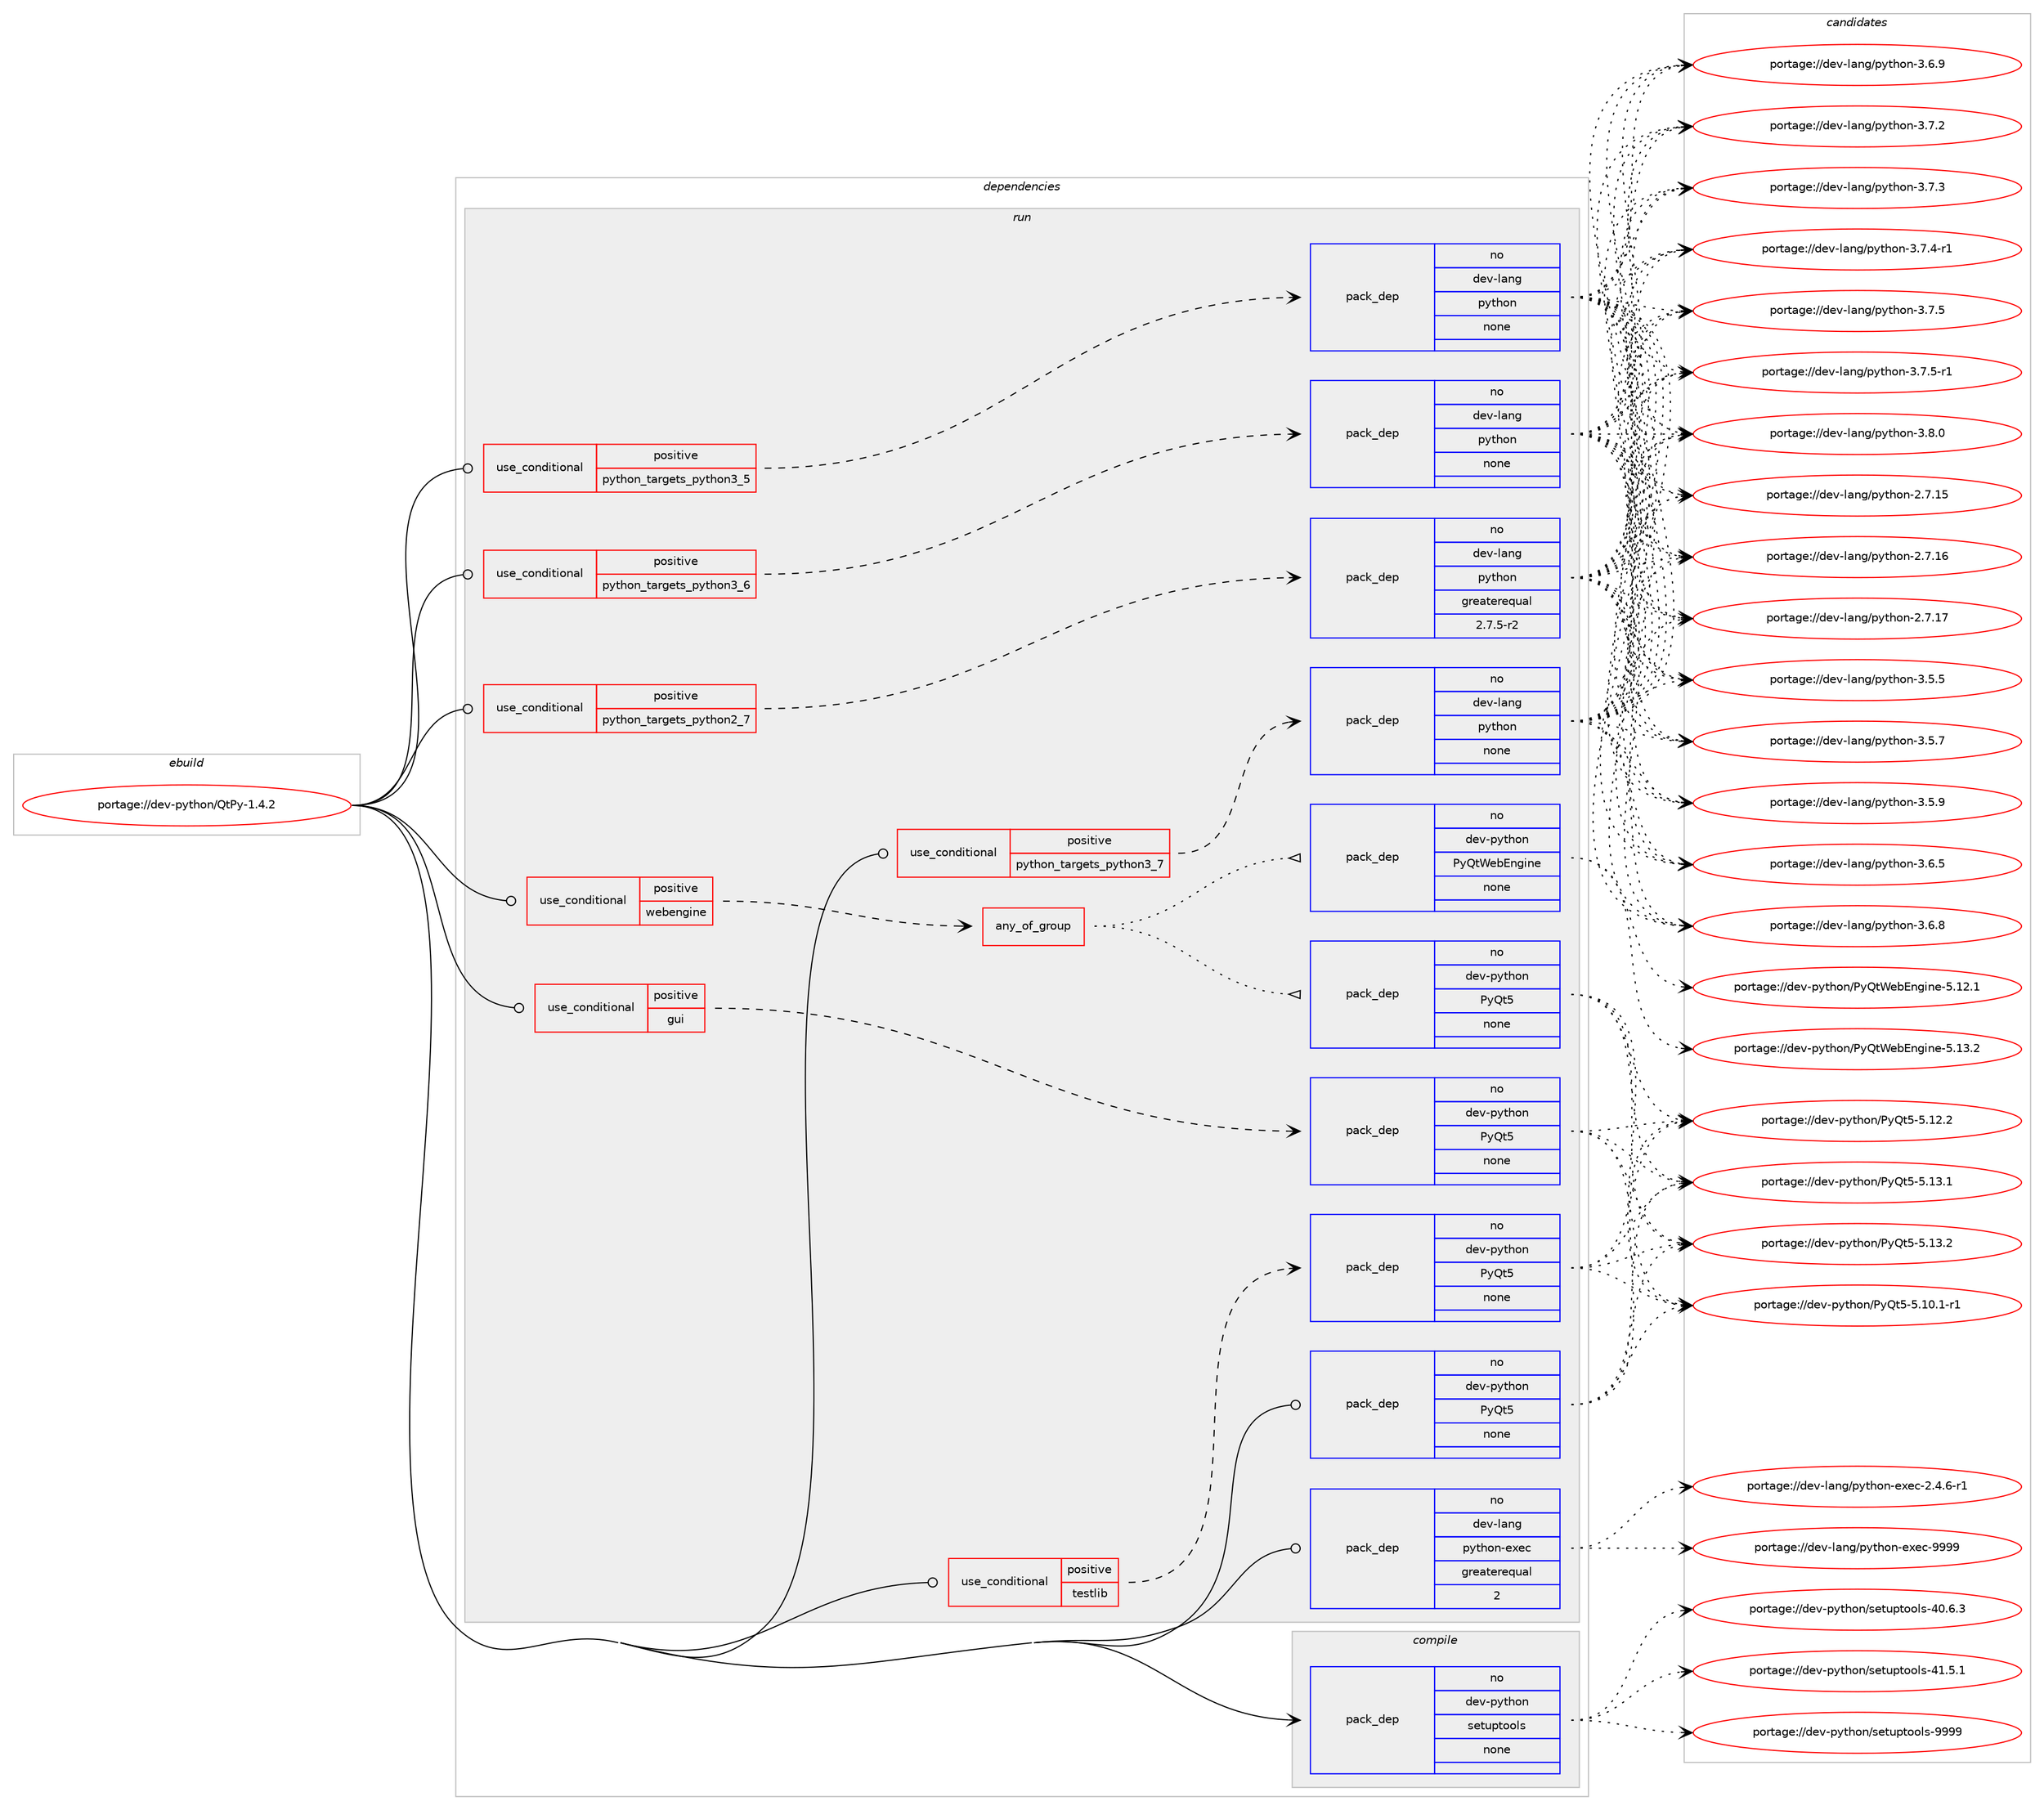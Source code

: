 digraph prolog {

# *************
# Graph options
# *************

newrank=true;
concentrate=true;
compound=true;
graph [rankdir=LR,fontname=Helvetica,fontsize=10,ranksep=1.5];#, ranksep=2.5, nodesep=0.2];
edge  [arrowhead=vee];
node  [fontname=Helvetica,fontsize=10];

# **********
# The ebuild
# **********

subgraph cluster_leftcol {
color=gray;
rank=same;
label=<<i>ebuild</i>>;
id [label="portage://dev-python/QtPy-1.4.2", color=red, width=4, href="../dev-python/QtPy-1.4.2.svg"];
}

# ****************
# The dependencies
# ****************

subgraph cluster_midcol {
color=gray;
label=<<i>dependencies</i>>;
subgraph cluster_compile {
fillcolor="#eeeeee";
style=filled;
label=<<i>compile</i>>;
subgraph pack99862 {
dependency128330 [label=<<TABLE BORDER="0" CELLBORDER="1" CELLSPACING="0" CELLPADDING="4" WIDTH="220"><TR><TD ROWSPAN="6" CELLPADDING="30">pack_dep</TD></TR><TR><TD WIDTH="110">no</TD></TR><TR><TD>dev-python</TD></TR><TR><TD>setuptools</TD></TR><TR><TD>none</TD></TR><TR><TD></TD></TR></TABLE>>, shape=none, color=blue];
}
id:e -> dependency128330:w [weight=20,style="solid",arrowhead="vee"];
}
subgraph cluster_compileandrun {
fillcolor="#eeeeee";
style=filled;
label=<<i>compile and run</i>>;
}
subgraph cluster_run {
fillcolor="#eeeeee";
style=filled;
label=<<i>run</i>>;
subgraph cond25166 {
dependency128331 [label=<<TABLE BORDER="0" CELLBORDER="1" CELLSPACING="0" CELLPADDING="4"><TR><TD ROWSPAN="3" CELLPADDING="10">use_conditional</TD></TR><TR><TD>positive</TD></TR><TR><TD>gui</TD></TR></TABLE>>, shape=none, color=red];
subgraph pack99863 {
dependency128332 [label=<<TABLE BORDER="0" CELLBORDER="1" CELLSPACING="0" CELLPADDING="4" WIDTH="220"><TR><TD ROWSPAN="6" CELLPADDING="30">pack_dep</TD></TR><TR><TD WIDTH="110">no</TD></TR><TR><TD>dev-python</TD></TR><TR><TD>PyQt5</TD></TR><TR><TD>none</TD></TR><TR><TD></TD></TR></TABLE>>, shape=none, color=blue];
}
dependency128331:e -> dependency128332:w [weight=20,style="dashed",arrowhead="vee"];
}
id:e -> dependency128331:w [weight=20,style="solid",arrowhead="odot"];
subgraph cond25167 {
dependency128333 [label=<<TABLE BORDER="0" CELLBORDER="1" CELLSPACING="0" CELLPADDING="4"><TR><TD ROWSPAN="3" CELLPADDING="10">use_conditional</TD></TR><TR><TD>positive</TD></TR><TR><TD>python_targets_python2_7</TD></TR></TABLE>>, shape=none, color=red];
subgraph pack99864 {
dependency128334 [label=<<TABLE BORDER="0" CELLBORDER="1" CELLSPACING="0" CELLPADDING="4" WIDTH="220"><TR><TD ROWSPAN="6" CELLPADDING="30">pack_dep</TD></TR><TR><TD WIDTH="110">no</TD></TR><TR><TD>dev-lang</TD></TR><TR><TD>python</TD></TR><TR><TD>greaterequal</TD></TR><TR><TD>2.7.5-r2</TD></TR></TABLE>>, shape=none, color=blue];
}
dependency128333:e -> dependency128334:w [weight=20,style="dashed",arrowhead="vee"];
}
id:e -> dependency128333:w [weight=20,style="solid",arrowhead="odot"];
subgraph cond25168 {
dependency128335 [label=<<TABLE BORDER="0" CELLBORDER="1" CELLSPACING="0" CELLPADDING="4"><TR><TD ROWSPAN="3" CELLPADDING="10">use_conditional</TD></TR><TR><TD>positive</TD></TR><TR><TD>python_targets_python3_5</TD></TR></TABLE>>, shape=none, color=red];
subgraph pack99865 {
dependency128336 [label=<<TABLE BORDER="0" CELLBORDER="1" CELLSPACING="0" CELLPADDING="4" WIDTH="220"><TR><TD ROWSPAN="6" CELLPADDING="30">pack_dep</TD></TR><TR><TD WIDTH="110">no</TD></TR><TR><TD>dev-lang</TD></TR><TR><TD>python</TD></TR><TR><TD>none</TD></TR><TR><TD></TD></TR></TABLE>>, shape=none, color=blue];
}
dependency128335:e -> dependency128336:w [weight=20,style="dashed",arrowhead="vee"];
}
id:e -> dependency128335:w [weight=20,style="solid",arrowhead="odot"];
subgraph cond25169 {
dependency128337 [label=<<TABLE BORDER="0" CELLBORDER="1" CELLSPACING="0" CELLPADDING="4"><TR><TD ROWSPAN="3" CELLPADDING="10">use_conditional</TD></TR><TR><TD>positive</TD></TR><TR><TD>python_targets_python3_6</TD></TR></TABLE>>, shape=none, color=red];
subgraph pack99866 {
dependency128338 [label=<<TABLE BORDER="0" CELLBORDER="1" CELLSPACING="0" CELLPADDING="4" WIDTH="220"><TR><TD ROWSPAN="6" CELLPADDING="30">pack_dep</TD></TR><TR><TD WIDTH="110">no</TD></TR><TR><TD>dev-lang</TD></TR><TR><TD>python</TD></TR><TR><TD>none</TD></TR><TR><TD></TD></TR></TABLE>>, shape=none, color=blue];
}
dependency128337:e -> dependency128338:w [weight=20,style="dashed",arrowhead="vee"];
}
id:e -> dependency128337:w [weight=20,style="solid",arrowhead="odot"];
subgraph cond25170 {
dependency128339 [label=<<TABLE BORDER="0" CELLBORDER="1" CELLSPACING="0" CELLPADDING="4"><TR><TD ROWSPAN="3" CELLPADDING="10">use_conditional</TD></TR><TR><TD>positive</TD></TR><TR><TD>python_targets_python3_7</TD></TR></TABLE>>, shape=none, color=red];
subgraph pack99867 {
dependency128340 [label=<<TABLE BORDER="0" CELLBORDER="1" CELLSPACING="0" CELLPADDING="4" WIDTH="220"><TR><TD ROWSPAN="6" CELLPADDING="30">pack_dep</TD></TR><TR><TD WIDTH="110">no</TD></TR><TR><TD>dev-lang</TD></TR><TR><TD>python</TD></TR><TR><TD>none</TD></TR><TR><TD></TD></TR></TABLE>>, shape=none, color=blue];
}
dependency128339:e -> dependency128340:w [weight=20,style="dashed",arrowhead="vee"];
}
id:e -> dependency128339:w [weight=20,style="solid",arrowhead="odot"];
subgraph cond25171 {
dependency128341 [label=<<TABLE BORDER="0" CELLBORDER="1" CELLSPACING="0" CELLPADDING="4"><TR><TD ROWSPAN="3" CELLPADDING="10">use_conditional</TD></TR><TR><TD>positive</TD></TR><TR><TD>testlib</TD></TR></TABLE>>, shape=none, color=red];
subgraph pack99868 {
dependency128342 [label=<<TABLE BORDER="0" CELLBORDER="1" CELLSPACING="0" CELLPADDING="4" WIDTH="220"><TR><TD ROWSPAN="6" CELLPADDING="30">pack_dep</TD></TR><TR><TD WIDTH="110">no</TD></TR><TR><TD>dev-python</TD></TR><TR><TD>PyQt5</TD></TR><TR><TD>none</TD></TR><TR><TD></TD></TR></TABLE>>, shape=none, color=blue];
}
dependency128341:e -> dependency128342:w [weight=20,style="dashed",arrowhead="vee"];
}
id:e -> dependency128341:w [weight=20,style="solid",arrowhead="odot"];
subgraph cond25172 {
dependency128343 [label=<<TABLE BORDER="0" CELLBORDER="1" CELLSPACING="0" CELLPADDING="4"><TR><TD ROWSPAN="3" CELLPADDING="10">use_conditional</TD></TR><TR><TD>positive</TD></TR><TR><TD>webengine</TD></TR></TABLE>>, shape=none, color=red];
subgraph any3237 {
dependency128344 [label=<<TABLE BORDER="0" CELLBORDER="1" CELLSPACING="0" CELLPADDING="4"><TR><TD CELLPADDING="10">any_of_group</TD></TR></TABLE>>, shape=none, color=red];subgraph pack99869 {
dependency128345 [label=<<TABLE BORDER="0" CELLBORDER="1" CELLSPACING="0" CELLPADDING="4" WIDTH="220"><TR><TD ROWSPAN="6" CELLPADDING="30">pack_dep</TD></TR><TR><TD WIDTH="110">no</TD></TR><TR><TD>dev-python</TD></TR><TR><TD>PyQtWebEngine</TD></TR><TR><TD>none</TD></TR><TR><TD></TD></TR></TABLE>>, shape=none, color=blue];
}
dependency128344:e -> dependency128345:w [weight=20,style="dotted",arrowhead="oinv"];
subgraph pack99870 {
dependency128346 [label=<<TABLE BORDER="0" CELLBORDER="1" CELLSPACING="0" CELLPADDING="4" WIDTH="220"><TR><TD ROWSPAN="6" CELLPADDING="30">pack_dep</TD></TR><TR><TD WIDTH="110">no</TD></TR><TR><TD>dev-python</TD></TR><TR><TD>PyQt5</TD></TR><TR><TD>none</TD></TR><TR><TD></TD></TR></TABLE>>, shape=none, color=blue];
}
dependency128344:e -> dependency128346:w [weight=20,style="dotted",arrowhead="oinv"];
}
dependency128343:e -> dependency128344:w [weight=20,style="dashed",arrowhead="vee"];
}
id:e -> dependency128343:w [weight=20,style="solid",arrowhead="odot"];
subgraph pack99871 {
dependency128347 [label=<<TABLE BORDER="0" CELLBORDER="1" CELLSPACING="0" CELLPADDING="4" WIDTH="220"><TR><TD ROWSPAN="6" CELLPADDING="30">pack_dep</TD></TR><TR><TD WIDTH="110">no</TD></TR><TR><TD>dev-lang</TD></TR><TR><TD>python-exec</TD></TR><TR><TD>greaterequal</TD></TR><TR><TD>2</TD></TR></TABLE>>, shape=none, color=blue];
}
id:e -> dependency128347:w [weight=20,style="solid",arrowhead="odot"];
subgraph pack99872 {
dependency128348 [label=<<TABLE BORDER="0" CELLBORDER="1" CELLSPACING="0" CELLPADDING="4" WIDTH="220"><TR><TD ROWSPAN="6" CELLPADDING="30">pack_dep</TD></TR><TR><TD WIDTH="110">no</TD></TR><TR><TD>dev-python</TD></TR><TR><TD>PyQt5</TD></TR><TR><TD>none</TD></TR><TR><TD></TD></TR></TABLE>>, shape=none, color=blue];
}
id:e -> dependency128348:w [weight=20,style="solid",arrowhead="odot"];
}
}

# **************
# The candidates
# **************

subgraph cluster_choices {
rank=same;
color=gray;
label=<<i>candidates</i>>;

subgraph choice99862 {
color=black;
nodesep=1;
choiceportage100101118451121211161041111104711510111611711211611111110811545524846544651 [label="portage://dev-python/setuptools-40.6.3", color=red, width=4,href="../dev-python/setuptools-40.6.3.svg"];
choiceportage100101118451121211161041111104711510111611711211611111110811545524946534649 [label="portage://dev-python/setuptools-41.5.1", color=red, width=4,href="../dev-python/setuptools-41.5.1.svg"];
choiceportage10010111845112121116104111110471151011161171121161111111081154557575757 [label="portage://dev-python/setuptools-9999", color=red, width=4,href="../dev-python/setuptools-9999.svg"];
dependency128330:e -> choiceportage100101118451121211161041111104711510111611711211611111110811545524846544651:w [style=dotted,weight="100"];
dependency128330:e -> choiceportage100101118451121211161041111104711510111611711211611111110811545524946534649:w [style=dotted,weight="100"];
dependency128330:e -> choiceportage10010111845112121116104111110471151011161171121161111111081154557575757:w [style=dotted,weight="100"];
}
subgraph choice99863 {
color=black;
nodesep=1;
choiceportage1001011184511212111610411111047801218111653455346494846494511449 [label="portage://dev-python/PyQt5-5.10.1-r1", color=red, width=4,href="../dev-python/PyQt5-5.10.1-r1.svg"];
choiceportage100101118451121211161041111104780121811165345534649504650 [label="portage://dev-python/PyQt5-5.12.2", color=red, width=4,href="../dev-python/PyQt5-5.12.2.svg"];
choiceportage100101118451121211161041111104780121811165345534649514649 [label="portage://dev-python/PyQt5-5.13.1", color=red, width=4,href="../dev-python/PyQt5-5.13.1.svg"];
choiceportage100101118451121211161041111104780121811165345534649514650 [label="portage://dev-python/PyQt5-5.13.2", color=red, width=4,href="../dev-python/PyQt5-5.13.2.svg"];
dependency128332:e -> choiceportage1001011184511212111610411111047801218111653455346494846494511449:w [style=dotted,weight="100"];
dependency128332:e -> choiceportage100101118451121211161041111104780121811165345534649504650:w [style=dotted,weight="100"];
dependency128332:e -> choiceportage100101118451121211161041111104780121811165345534649514649:w [style=dotted,weight="100"];
dependency128332:e -> choiceportage100101118451121211161041111104780121811165345534649514650:w [style=dotted,weight="100"];
}
subgraph choice99864 {
color=black;
nodesep=1;
choiceportage10010111845108971101034711212111610411111045504655464953 [label="portage://dev-lang/python-2.7.15", color=red, width=4,href="../dev-lang/python-2.7.15.svg"];
choiceportage10010111845108971101034711212111610411111045504655464954 [label="portage://dev-lang/python-2.7.16", color=red, width=4,href="../dev-lang/python-2.7.16.svg"];
choiceportage10010111845108971101034711212111610411111045504655464955 [label="portage://dev-lang/python-2.7.17", color=red, width=4,href="../dev-lang/python-2.7.17.svg"];
choiceportage100101118451089711010347112121116104111110455146534653 [label="portage://dev-lang/python-3.5.5", color=red, width=4,href="../dev-lang/python-3.5.5.svg"];
choiceportage100101118451089711010347112121116104111110455146534655 [label="portage://dev-lang/python-3.5.7", color=red, width=4,href="../dev-lang/python-3.5.7.svg"];
choiceportage100101118451089711010347112121116104111110455146534657 [label="portage://dev-lang/python-3.5.9", color=red, width=4,href="../dev-lang/python-3.5.9.svg"];
choiceportage100101118451089711010347112121116104111110455146544653 [label="portage://dev-lang/python-3.6.5", color=red, width=4,href="../dev-lang/python-3.6.5.svg"];
choiceportage100101118451089711010347112121116104111110455146544656 [label="portage://dev-lang/python-3.6.8", color=red, width=4,href="../dev-lang/python-3.6.8.svg"];
choiceportage100101118451089711010347112121116104111110455146544657 [label="portage://dev-lang/python-3.6.9", color=red, width=4,href="../dev-lang/python-3.6.9.svg"];
choiceportage100101118451089711010347112121116104111110455146554650 [label="portage://dev-lang/python-3.7.2", color=red, width=4,href="../dev-lang/python-3.7.2.svg"];
choiceportage100101118451089711010347112121116104111110455146554651 [label="portage://dev-lang/python-3.7.3", color=red, width=4,href="../dev-lang/python-3.7.3.svg"];
choiceportage1001011184510897110103471121211161041111104551465546524511449 [label="portage://dev-lang/python-3.7.4-r1", color=red, width=4,href="../dev-lang/python-3.7.4-r1.svg"];
choiceportage100101118451089711010347112121116104111110455146554653 [label="portage://dev-lang/python-3.7.5", color=red, width=4,href="../dev-lang/python-3.7.5.svg"];
choiceportage1001011184510897110103471121211161041111104551465546534511449 [label="portage://dev-lang/python-3.7.5-r1", color=red, width=4,href="../dev-lang/python-3.7.5-r1.svg"];
choiceportage100101118451089711010347112121116104111110455146564648 [label="portage://dev-lang/python-3.8.0", color=red, width=4,href="../dev-lang/python-3.8.0.svg"];
dependency128334:e -> choiceportage10010111845108971101034711212111610411111045504655464953:w [style=dotted,weight="100"];
dependency128334:e -> choiceportage10010111845108971101034711212111610411111045504655464954:w [style=dotted,weight="100"];
dependency128334:e -> choiceportage10010111845108971101034711212111610411111045504655464955:w [style=dotted,weight="100"];
dependency128334:e -> choiceportage100101118451089711010347112121116104111110455146534653:w [style=dotted,weight="100"];
dependency128334:e -> choiceportage100101118451089711010347112121116104111110455146534655:w [style=dotted,weight="100"];
dependency128334:e -> choiceportage100101118451089711010347112121116104111110455146534657:w [style=dotted,weight="100"];
dependency128334:e -> choiceportage100101118451089711010347112121116104111110455146544653:w [style=dotted,weight="100"];
dependency128334:e -> choiceportage100101118451089711010347112121116104111110455146544656:w [style=dotted,weight="100"];
dependency128334:e -> choiceportage100101118451089711010347112121116104111110455146544657:w [style=dotted,weight="100"];
dependency128334:e -> choiceportage100101118451089711010347112121116104111110455146554650:w [style=dotted,weight="100"];
dependency128334:e -> choiceportage100101118451089711010347112121116104111110455146554651:w [style=dotted,weight="100"];
dependency128334:e -> choiceportage1001011184510897110103471121211161041111104551465546524511449:w [style=dotted,weight="100"];
dependency128334:e -> choiceportage100101118451089711010347112121116104111110455146554653:w [style=dotted,weight="100"];
dependency128334:e -> choiceportage1001011184510897110103471121211161041111104551465546534511449:w [style=dotted,weight="100"];
dependency128334:e -> choiceportage100101118451089711010347112121116104111110455146564648:w [style=dotted,weight="100"];
}
subgraph choice99865 {
color=black;
nodesep=1;
choiceportage10010111845108971101034711212111610411111045504655464953 [label="portage://dev-lang/python-2.7.15", color=red, width=4,href="../dev-lang/python-2.7.15.svg"];
choiceportage10010111845108971101034711212111610411111045504655464954 [label="portage://dev-lang/python-2.7.16", color=red, width=4,href="../dev-lang/python-2.7.16.svg"];
choiceportage10010111845108971101034711212111610411111045504655464955 [label="portage://dev-lang/python-2.7.17", color=red, width=4,href="../dev-lang/python-2.7.17.svg"];
choiceportage100101118451089711010347112121116104111110455146534653 [label="portage://dev-lang/python-3.5.5", color=red, width=4,href="../dev-lang/python-3.5.5.svg"];
choiceportage100101118451089711010347112121116104111110455146534655 [label="portage://dev-lang/python-3.5.7", color=red, width=4,href="../dev-lang/python-3.5.7.svg"];
choiceportage100101118451089711010347112121116104111110455146534657 [label="portage://dev-lang/python-3.5.9", color=red, width=4,href="../dev-lang/python-3.5.9.svg"];
choiceportage100101118451089711010347112121116104111110455146544653 [label="portage://dev-lang/python-3.6.5", color=red, width=4,href="../dev-lang/python-3.6.5.svg"];
choiceportage100101118451089711010347112121116104111110455146544656 [label="portage://dev-lang/python-3.6.8", color=red, width=4,href="../dev-lang/python-3.6.8.svg"];
choiceportage100101118451089711010347112121116104111110455146544657 [label="portage://dev-lang/python-3.6.9", color=red, width=4,href="../dev-lang/python-3.6.9.svg"];
choiceportage100101118451089711010347112121116104111110455146554650 [label="portage://dev-lang/python-3.7.2", color=red, width=4,href="../dev-lang/python-3.7.2.svg"];
choiceportage100101118451089711010347112121116104111110455146554651 [label="portage://dev-lang/python-3.7.3", color=red, width=4,href="../dev-lang/python-3.7.3.svg"];
choiceportage1001011184510897110103471121211161041111104551465546524511449 [label="portage://dev-lang/python-3.7.4-r1", color=red, width=4,href="../dev-lang/python-3.7.4-r1.svg"];
choiceportage100101118451089711010347112121116104111110455146554653 [label="portage://dev-lang/python-3.7.5", color=red, width=4,href="../dev-lang/python-3.7.5.svg"];
choiceportage1001011184510897110103471121211161041111104551465546534511449 [label="portage://dev-lang/python-3.7.5-r1", color=red, width=4,href="../dev-lang/python-3.7.5-r1.svg"];
choiceportage100101118451089711010347112121116104111110455146564648 [label="portage://dev-lang/python-3.8.0", color=red, width=4,href="../dev-lang/python-3.8.0.svg"];
dependency128336:e -> choiceportage10010111845108971101034711212111610411111045504655464953:w [style=dotted,weight="100"];
dependency128336:e -> choiceportage10010111845108971101034711212111610411111045504655464954:w [style=dotted,weight="100"];
dependency128336:e -> choiceportage10010111845108971101034711212111610411111045504655464955:w [style=dotted,weight="100"];
dependency128336:e -> choiceportage100101118451089711010347112121116104111110455146534653:w [style=dotted,weight="100"];
dependency128336:e -> choiceportage100101118451089711010347112121116104111110455146534655:w [style=dotted,weight="100"];
dependency128336:e -> choiceportage100101118451089711010347112121116104111110455146534657:w [style=dotted,weight="100"];
dependency128336:e -> choiceportage100101118451089711010347112121116104111110455146544653:w [style=dotted,weight="100"];
dependency128336:e -> choiceportage100101118451089711010347112121116104111110455146544656:w [style=dotted,weight="100"];
dependency128336:e -> choiceportage100101118451089711010347112121116104111110455146544657:w [style=dotted,weight="100"];
dependency128336:e -> choiceportage100101118451089711010347112121116104111110455146554650:w [style=dotted,weight="100"];
dependency128336:e -> choiceportage100101118451089711010347112121116104111110455146554651:w [style=dotted,weight="100"];
dependency128336:e -> choiceportage1001011184510897110103471121211161041111104551465546524511449:w [style=dotted,weight="100"];
dependency128336:e -> choiceportage100101118451089711010347112121116104111110455146554653:w [style=dotted,weight="100"];
dependency128336:e -> choiceportage1001011184510897110103471121211161041111104551465546534511449:w [style=dotted,weight="100"];
dependency128336:e -> choiceportage100101118451089711010347112121116104111110455146564648:w [style=dotted,weight="100"];
}
subgraph choice99866 {
color=black;
nodesep=1;
choiceportage10010111845108971101034711212111610411111045504655464953 [label="portage://dev-lang/python-2.7.15", color=red, width=4,href="../dev-lang/python-2.7.15.svg"];
choiceportage10010111845108971101034711212111610411111045504655464954 [label="portage://dev-lang/python-2.7.16", color=red, width=4,href="../dev-lang/python-2.7.16.svg"];
choiceportage10010111845108971101034711212111610411111045504655464955 [label="portage://dev-lang/python-2.7.17", color=red, width=4,href="../dev-lang/python-2.7.17.svg"];
choiceportage100101118451089711010347112121116104111110455146534653 [label="portage://dev-lang/python-3.5.5", color=red, width=4,href="../dev-lang/python-3.5.5.svg"];
choiceportage100101118451089711010347112121116104111110455146534655 [label="portage://dev-lang/python-3.5.7", color=red, width=4,href="../dev-lang/python-3.5.7.svg"];
choiceportage100101118451089711010347112121116104111110455146534657 [label="portage://dev-lang/python-3.5.9", color=red, width=4,href="../dev-lang/python-3.5.9.svg"];
choiceportage100101118451089711010347112121116104111110455146544653 [label="portage://dev-lang/python-3.6.5", color=red, width=4,href="../dev-lang/python-3.6.5.svg"];
choiceportage100101118451089711010347112121116104111110455146544656 [label="portage://dev-lang/python-3.6.8", color=red, width=4,href="../dev-lang/python-3.6.8.svg"];
choiceportage100101118451089711010347112121116104111110455146544657 [label="portage://dev-lang/python-3.6.9", color=red, width=4,href="../dev-lang/python-3.6.9.svg"];
choiceportage100101118451089711010347112121116104111110455146554650 [label="portage://dev-lang/python-3.7.2", color=red, width=4,href="../dev-lang/python-3.7.2.svg"];
choiceportage100101118451089711010347112121116104111110455146554651 [label="portage://dev-lang/python-3.7.3", color=red, width=4,href="../dev-lang/python-3.7.3.svg"];
choiceportage1001011184510897110103471121211161041111104551465546524511449 [label="portage://dev-lang/python-3.7.4-r1", color=red, width=4,href="../dev-lang/python-3.7.4-r1.svg"];
choiceportage100101118451089711010347112121116104111110455146554653 [label="portage://dev-lang/python-3.7.5", color=red, width=4,href="../dev-lang/python-3.7.5.svg"];
choiceportage1001011184510897110103471121211161041111104551465546534511449 [label="portage://dev-lang/python-3.7.5-r1", color=red, width=4,href="../dev-lang/python-3.7.5-r1.svg"];
choiceportage100101118451089711010347112121116104111110455146564648 [label="portage://dev-lang/python-3.8.0", color=red, width=4,href="../dev-lang/python-3.8.0.svg"];
dependency128338:e -> choiceportage10010111845108971101034711212111610411111045504655464953:w [style=dotted,weight="100"];
dependency128338:e -> choiceportage10010111845108971101034711212111610411111045504655464954:w [style=dotted,weight="100"];
dependency128338:e -> choiceportage10010111845108971101034711212111610411111045504655464955:w [style=dotted,weight="100"];
dependency128338:e -> choiceportage100101118451089711010347112121116104111110455146534653:w [style=dotted,weight="100"];
dependency128338:e -> choiceportage100101118451089711010347112121116104111110455146534655:w [style=dotted,weight="100"];
dependency128338:e -> choiceportage100101118451089711010347112121116104111110455146534657:w [style=dotted,weight="100"];
dependency128338:e -> choiceportage100101118451089711010347112121116104111110455146544653:w [style=dotted,weight="100"];
dependency128338:e -> choiceportage100101118451089711010347112121116104111110455146544656:w [style=dotted,weight="100"];
dependency128338:e -> choiceportage100101118451089711010347112121116104111110455146544657:w [style=dotted,weight="100"];
dependency128338:e -> choiceportage100101118451089711010347112121116104111110455146554650:w [style=dotted,weight="100"];
dependency128338:e -> choiceportage100101118451089711010347112121116104111110455146554651:w [style=dotted,weight="100"];
dependency128338:e -> choiceportage1001011184510897110103471121211161041111104551465546524511449:w [style=dotted,weight="100"];
dependency128338:e -> choiceportage100101118451089711010347112121116104111110455146554653:w [style=dotted,weight="100"];
dependency128338:e -> choiceportage1001011184510897110103471121211161041111104551465546534511449:w [style=dotted,weight="100"];
dependency128338:e -> choiceportage100101118451089711010347112121116104111110455146564648:w [style=dotted,weight="100"];
}
subgraph choice99867 {
color=black;
nodesep=1;
choiceportage10010111845108971101034711212111610411111045504655464953 [label="portage://dev-lang/python-2.7.15", color=red, width=4,href="../dev-lang/python-2.7.15.svg"];
choiceportage10010111845108971101034711212111610411111045504655464954 [label="portage://dev-lang/python-2.7.16", color=red, width=4,href="../dev-lang/python-2.7.16.svg"];
choiceportage10010111845108971101034711212111610411111045504655464955 [label="portage://dev-lang/python-2.7.17", color=red, width=4,href="../dev-lang/python-2.7.17.svg"];
choiceportage100101118451089711010347112121116104111110455146534653 [label="portage://dev-lang/python-3.5.5", color=red, width=4,href="../dev-lang/python-3.5.5.svg"];
choiceportage100101118451089711010347112121116104111110455146534655 [label="portage://dev-lang/python-3.5.7", color=red, width=4,href="../dev-lang/python-3.5.7.svg"];
choiceportage100101118451089711010347112121116104111110455146534657 [label="portage://dev-lang/python-3.5.9", color=red, width=4,href="../dev-lang/python-3.5.9.svg"];
choiceportage100101118451089711010347112121116104111110455146544653 [label="portage://dev-lang/python-3.6.5", color=red, width=4,href="../dev-lang/python-3.6.5.svg"];
choiceportage100101118451089711010347112121116104111110455146544656 [label="portage://dev-lang/python-3.6.8", color=red, width=4,href="../dev-lang/python-3.6.8.svg"];
choiceportage100101118451089711010347112121116104111110455146544657 [label="portage://dev-lang/python-3.6.9", color=red, width=4,href="../dev-lang/python-3.6.9.svg"];
choiceportage100101118451089711010347112121116104111110455146554650 [label="portage://dev-lang/python-3.7.2", color=red, width=4,href="../dev-lang/python-3.7.2.svg"];
choiceportage100101118451089711010347112121116104111110455146554651 [label="portage://dev-lang/python-3.7.3", color=red, width=4,href="../dev-lang/python-3.7.3.svg"];
choiceportage1001011184510897110103471121211161041111104551465546524511449 [label="portage://dev-lang/python-3.7.4-r1", color=red, width=4,href="../dev-lang/python-3.7.4-r1.svg"];
choiceportage100101118451089711010347112121116104111110455146554653 [label="portage://dev-lang/python-3.7.5", color=red, width=4,href="../dev-lang/python-3.7.5.svg"];
choiceportage1001011184510897110103471121211161041111104551465546534511449 [label="portage://dev-lang/python-3.7.5-r1", color=red, width=4,href="../dev-lang/python-3.7.5-r1.svg"];
choiceportage100101118451089711010347112121116104111110455146564648 [label="portage://dev-lang/python-3.8.0", color=red, width=4,href="../dev-lang/python-3.8.0.svg"];
dependency128340:e -> choiceportage10010111845108971101034711212111610411111045504655464953:w [style=dotted,weight="100"];
dependency128340:e -> choiceportage10010111845108971101034711212111610411111045504655464954:w [style=dotted,weight="100"];
dependency128340:e -> choiceportage10010111845108971101034711212111610411111045504655464955:w [style=dotted,weight="100"];
dependency128340:e -> choiceportage100101118451089711010347112121116104111110455146534653:w [style=dotted,weight="100"];
dependency128340:e -> choiceportage100101118451089711010347112121116104111110455146534655:w [style=dotted,weight="100"];
dependency128340:e -> choiceportage100101118451089711010347112121116104111110455146534657:w [style=dotted,weight="100"];
dependency128340:e -> choiceportage100101118451089711010347112121116104111110455146544653:w [style=dotted,weight="100"];
dependency128340:e -> choiceportage100101118451089711010347112121116104111110455146544656:w [style=dotted,weight="100"];
dependency128340:e -> choiceportage100101118451089711010347112121116104111110455146544657:w [style=dotted,weight="100"];
dependency128340:e -> choiceportage100101118451089711010347112121116104111110455146554650:w [style=dotted,weight="100"];
dependency128340:e -> choiceportage100101118451089711010347112121116104111110455146554651:w [style=dotted,weight="100"];
dependency128340:e -> choiceportage1001011184510897110103471121211161041111104551465546524511449:w [style=dotted,weight="100"];
dependency128340:e -> choiceportage100101118451089711010347112121116104111110455146554653:w [style=dotted,weight="100"];
dependency128340:e -> choiceportage1001011184510897110103471121211161041111104551465546534511449:w [style=dotted,weight="100"];
dependency128340:e -> choiceportage100101118451089711010347112121116104111110455146564648:w [style=dotted,weight="100"];
}
subgraph choice99868 {
color=black;
nodesep=1;
choiceportage1001011184511212111610411111047801218111653455346494846494511449 [label="portage://dev-python/PyQt5-5.10.1-r1", color=red, width=4,href="../dev-python/PyQt5-5.10.1-r1.svg"];
choiceportage100101118451121211161041111104780121811165345534649504650 [label="portage://dev-python/PyQt5-5.12.2", color=red, width=4,href="../dev-python/PyQt5-5.12.2.svg"];
choiceportage100101118451121211161041111104780121811165345534649514649 [label="portage://dev-python/PyQt5-5.13.1", color=red, width=4,href="../dev-python/PyQt5-5.13.1.svg"];
choiceportage100101118451121211161041111104780121811165345534649514650 [label="portage://dev-python/PyQt5-5.13.2", color=red, width=4,href="../dev-python/PyQt5-5.13.2.svg"];
dependency128342:e -> choiceportage1001011184511212111610411111047801218111653455346494846494511449:w [style=dotted,weight="100"];
dependency128342:e -> choiceportage100101118451121211161041111104780121811165345534649504650:w [style=dotted,weight="100"];
dependency128342:e -> choiceportage100101118451121211161041111104780121811165345534649514649:w [style=dotted,weight="100"];
dependency128342:e -> choiceportage100101118451121211161041111104780121811165345534649514650:w [style=dotted,weight="100"];
}
subgraph choice99869 {
color=black;
nodesep=1;
choiceportage1001011184511212111610411111047801218111687101986911010310511010145534649504649 [label="portage://dev-python/PyQtWebEngine-5.12.1", color=red, width=4,href="../dev-python/PyQtWebEngine-5.12.1.svg"];
choiceportage1001011184511212111610411111047801218111687101986911010310511010145534649514650 [label="portage://dev-python/PyQtWebEngine-5.13.2", color=red, width=4,href="../dev-python/PyQtWebEngine-5.13.2.svg"];
dependency128345:e -> choiceportage1001011184511212111610411111047801218111687101986911010310511010145534649504649:w [style=dotted,weight="100"];
dependency128345:e -> choiceportage1001011184511212111610411111047801218111687101986911010310511010145534649514650:w [style=dotted,weight="100"];
}
subgraph choice99870 {
color=black;
nodesep=1;
choiceportage1001011184511212111610411111047801218111653455346494846494511449 [label="portage://dev-python/PyQt5-5.10.1-r1", color=red, width=4,href="../dev-python/PyQt5-5.10.1-r1.svg"];
choiceportage100101118451121211161041111104780121811165345534649504650 [label="portage://dev-python/PyQt5-5.12.2", color=red, width=4,href="../dev-python/PyQt5-5.12.2.svg"];
choiceportage100101118451121211161041111104780121811165345534649514649 [label="portage://dev-python/PyQt5-5.13.1", color=red, width=4,href="../dev-python/PyQt5-5.13.1.svg"];
choiceportage100101118451121211161041111104780121811165345534649514650 [label="portage://dev-python/PyQt5-5.13.2", color=red, width=4,href="../dev-python/PyQt5-5.13.2.svg"];
dependency128346:e -> choiceportage1001011184511212111610411111047801218111653455346494846494511449:w [style=dotted,weight="100"];
dependency128346:e -> choiceportage100101118451121211161041111104780121811165345534649504650:w [style=dotted,weight="100"];
dependency128346:e -> choiceportage100101118451121211161041111104780121811165345534649514649:w [style=dotted,weight="100"];
dependency128346:e -> choiceportage100101118451121211161041111104780121811165345534649514650:w [style=dotted,weight="100"];
}
subgraph choice99871 {
color=black;
nodesep=1;
choiceportage10010111845108971101034711212111610411111045101120101994550465246544511449 [label="portage://dev-lang/python-exec-2.4.6-r1", color=red, width=4,href="../dev-lang/python-exec-2.4.6-r1.svg"];
choiceportage10010111845108971101034711212111610411111045101120101994557575757 [label="portage://dev-lang/python-exec-9999", color=red, width=4,href="../dev-lang/python-exec-9999.svg"];
dependency128347:e -> choiceportage10010111845108971101034711212111610411111045101120101994550465246544511449:w [style=dotted,weight="100"];
dependency128347:e -> choiceportage10010111845108971101034711212111610411111045101120101994557575757:w [style=dotted,weight="100"];
}
subgraph choice99872 {
color=black;
nodesep=1;
choiceportage1001011184511212111610411111047801218111653455346494846494511449 [label="portage://dev-python/PyQt5-5.10.1-r1", color=red, width=4,href="../dev-python/PyQt5-5.10.1-r1.svg"];
choiceportage100101118451121211161041111104780121811165345534649504650 [label="portage://dev-python/PyQt5-5.12.2", color=red, width=4,href="../dev-python/PyQt5-5.12.2.svg"];
choiceportage100101118451121211161041111104780121811165345534649514649 [label="portage://dev-python/PyQt5-5.13.1", color=red, width=4,href="../dev-python/PyQt5-5.13.1.svg"];
choiceportage100101118451121211161041111104780121811165345534649514650 [label="portage://dev-python/PyQt5-5.13.2", color=red, width=4,href="../dev-python/PyQt5-5.13.2.svg"];
dependency128348:e -> choiceportage1001011184511212111610411111047801218111653455346494846494511449:w [style=dotted,weight="100"];
dependency128348:e -> choiceportage100101118451121211161041111104780121811165345534649504650:w [style=dotted,weight="100"];
dependency128348:e -> choiceportage100101118451121211161041111104780121811165345534649514649:w [style=dotted,weight="100"];
dependency128348:e -> choiceportage100101118451121211161041111104780121811165345534649514650:w [style=dotted,weight="100"];
}
}

}
